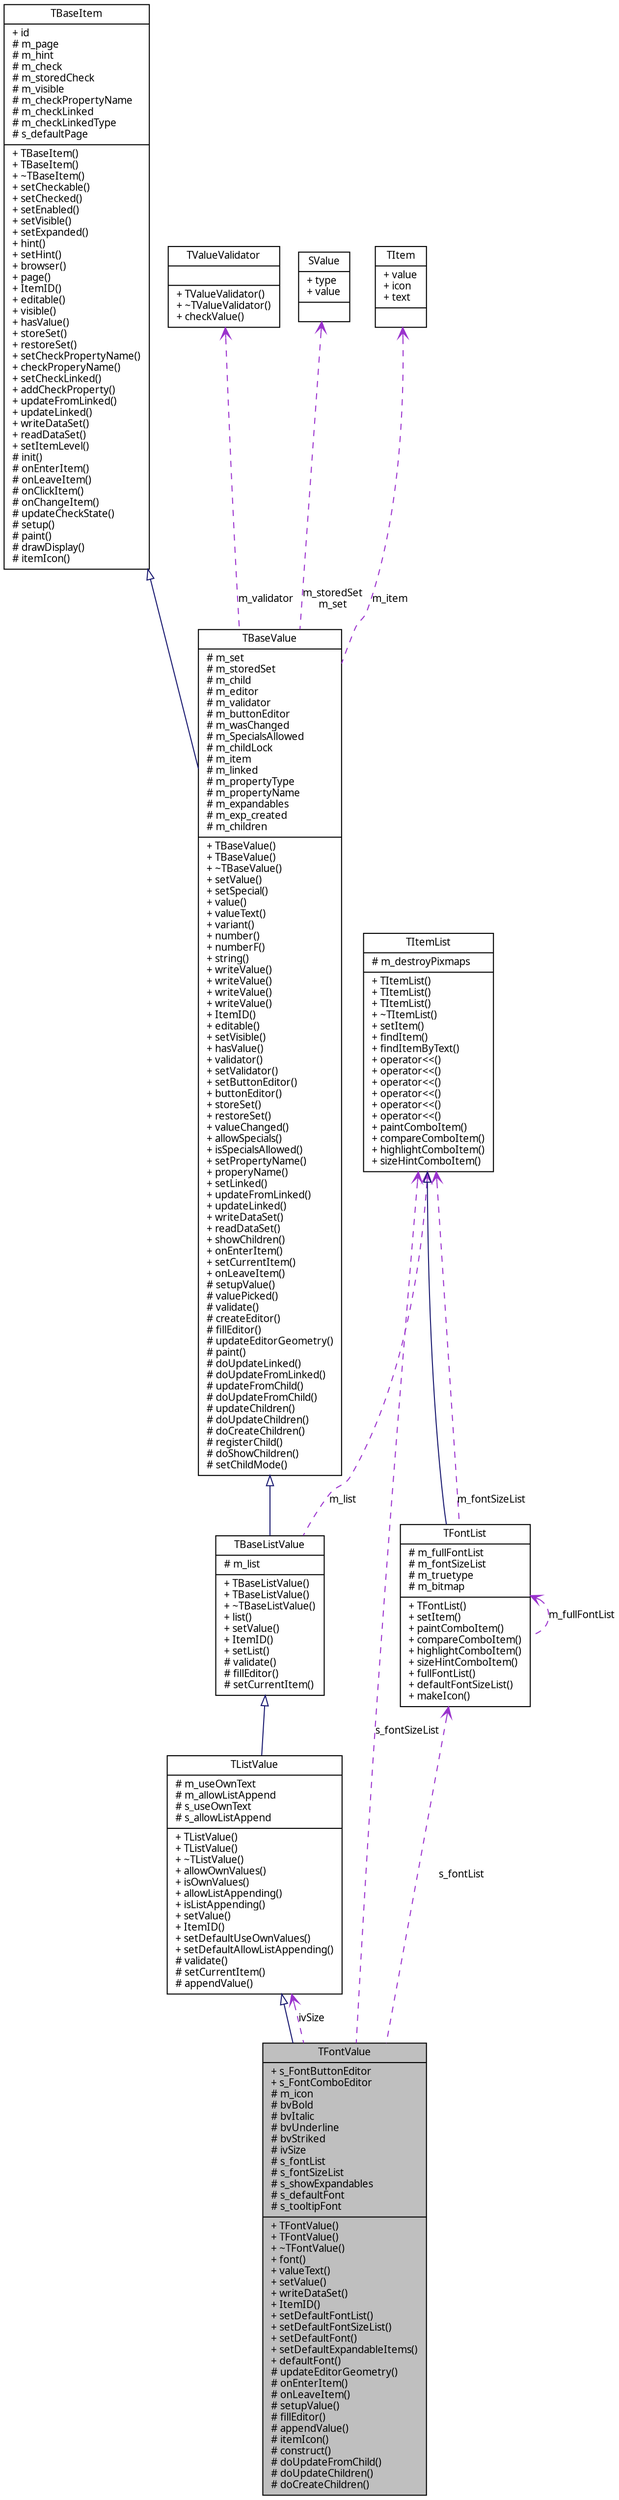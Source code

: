 digraph G
{
  edge [fontname="FreeSans.ttf",fontsize=10,labelfontname="FreeSans.ttf",labelfontsize=10];
  node [fontname="FreeSans.ttf",fontsize=10,shape=record];
  Node1 [label="{TFontValue\n|+ s_FontButtonEditor\l+ s_FontComboEditor\l# m_icon\l# bvBold\l# bvItalic\l# bvUnderline\l# bvStriked\l# ivSize\l# s_fontList\l# s_fontSizeList\l# s_showExpandables\l# s_defaultFont\l# s_tooltipFont\l|+ TFontValue()\l+ TFontValue()\l+ ~TFontValue()\l+ font()\l+ valueText()\l+ setValue()\l+ writeDataSet()\l+ ItemID()\l+ setDefaultFontList()\l+ setDefaultFontSizeList()\l+ setDefaultFont()\l+ setDefaultExpandableItems()\l+ defaultFont()\l# updateEditorGeometry()\l# onEnterItem()\l# onLeaveItem()\l# setupValue()\l# fillEditor()\l# appendValue()\l# itemIcon()\l# construct()\l# doUpdateFromChild()\l# doUpdateChildren()\l# doCreateChildren()\l}",height=0.2,width=0.4,color="black", fillcolor="grey75", style="filled" fontcolor="black"];
  Node2 -> Node1 [dir=back,color="midnightblue",fontsize=10,style="solid",arrowtail="empty",fontname="FreeSans.ttf"];
  Node2 [label="{TListValue\n|# m_useOwnText\l# m_allowListAppend\l# s_useOwnText\l# s_allowListAppend\l|+ TListValue()\l+ TListValue()\l+ ~TListValue()\l+ allowOwnValues()\l+ isOwnValues()\l+ allowListAppending()\l+ isListAppending()\l+ setValue()\l+ ItemID()\l+ setDefaultUseOwnValues()\l+ setDefaultAllowListAppending()\l# validate()\l# setCurrentItem()\l# appendValue()\l}",height=0.2,width=0.4,color="black", fillcolor="white", style="filled",URL="$classTListValue.html",tooltip="Represents common value item with list support. May be used directly with TItemList..."];
  Node3 -> Node2 [dir=back,color="midnightblue",fontsize=10,style="solid",arrowtail="empty",fontname="FreeSans.ttf"];
  Node3 [label="{TBaseListValue\n|# m_list\l|+ TBaseListValue()\l+ TBaseListValue()\l+ ~TBaseListValue()\l+ list()\l+ setValue()\l+ ItemID()\l+ setList()\l# validate()\l# fillEditor()\l# setCurrentItem()\l}",height=0.2,width=0.4,color="black", fillcolor="white", style="filled",URL="$classTBaseListValue.html",tooltip="Represents abstract value item with list support. Should not be used directly."];
  Node4 -> Node3 [dir=back,color="midnightblue",fontsize=10,style="solid",arrowtail="empty",fontname="FreeSans.ttf"];
  Node4 [label="{TBaseValue\n|# m_set\l# m_storedSet\l# m_child\l# m_editor\l# m_validator\l# m_buttonEditor\l# m_wasChanged\l# m_SpecialsAllowed\l# m_childLock\l# m_item\l# m_linked\l# m_propertyType\l# m_propertyName\l# m_expandables\l# m_exp_created\l# m_children\l|+ TBaseValue()\l+ TBaseValue()\l+ ~TBaseValue()\l+ setValue()\l+ setSpecial()\l+ value()\l+ valueText()\l+ variant()\l+ number()\l+ numberF()\l+ string()\l+ writeValue()\l+ writeValue()\l+ writeValue()\l+ writeValue()\l+ ItemID()\l+ editable()\l+ setVisible()\l+ hasValue()\l+ validator()\l+ setValidator()\l+ setButtonEditor()\l+ buttonEditor()\l+ storeSet()\l+ restoreSet()\l+ valueChanged()\l+ allowSpecials()\l+ isSpecialsAllowed()\l+ setPropertyName()\l+ properyName()\l+ setLinked()\l+ updateFromLinked()\l+ updateLinked()\l+ writeDataSet()\l+ readDataSet()\l+ showChildren()\l+ onEnterItem()\l+ setCurrentItem()\l+ onLeaveItem()\l# setupValue()\l# valuePicked()\l# validate()\l# createEditor()\l# fillEditor()\l# updateEditorGeometry()\l# paint()\l# doUpdateLinked()\l# doUpdateFromLinked()\l# updateFromChild()\l# doUpdateFromChild()\l# updateChildren()\l# doUpdateChildren()\l# doCreateChildren()\l# registerChild()\l# doShowChildren()\l# setChildMode()\l}",height=0.2,width=0.4,color="black", fillcolor="white", style="filled",URL="$classTBaseValue.html",tooltip="A base class for items which provide editable values. Internally it provides support..."];
  Node5 -> Node4 [dir=back,color="midnightblue",fontsize=10,style="solid",arrowtail="empty",fontname="FreeSans.ttf"];
  Node5 [label="{TBaseItem\n|+ id\l# m_page\l# m_hint\l# m_check\l# m_storedCheck\l# m_visible\l# m_checkPropertyName\l# m_checkLinked\l# m_checkLinkedType\l# s_defaultPage\l|+ TBaseItem()\l+ TBaseItem()\l+ ~TBaseItem()\l+ setCheckable()\l+ setChecked()\l+ setEnabled()\l+ setVisible()\l+ setExpanded()\l+ hint()\l+ setHint()\l+ browser()\l+ page()\l+ ItemID()\l+ editable()\l+ visible()\l+ hasValue()\l+ storeSet()\l+ restoreSet()\l+ setCheckPropertyName()\l+ checkProperyName()\l+ setCheckLinked()\l+ addCheckProperty()\l+ updateFromLinked()\l+ updateLinked()\l+ writeDataSet()\l+ readDataSet()\l+ setItemLevel()\l# init()\l# onEnterItem()\l# onLeaveItem()\l# onClickItem()\l# onChangeItem()\l# updateCheckState()\l# setup()\l# paint()\l# drawDisplay()\l# itemIcon()\l}",height=0.2,width=0.4,color="black", fillcolor="white", style="filled",URL="$classTBaseItem.html",tooltip="A base class for Value Browser items. Should not be used directly."];
  Node6 -> Node4 [dir=back,color="darkorchid3",fontsize=10,style="dashed",label="m_validator",arrowtail="open",fontname="FreeSans.ttf"];
  Node6 [label="{TValueValidator\n||+ TValueValidator()\l+ ~TValueValidator()\l+ checkValue()\l}",height=0.2,width=0.4,color="black", fillcolor="white", style="filled",URL="$classTValueValidator.html",tooltip="Abstract class which is used as the base for all value validators."];
  Node7 -> Node4 [dir=back,color="darkorchid3",fontsize=10,style="dashed",label="m_storedSet\nm_set",arrowtail="open",fontname="FreeSans.ttf"];
  Node7 [label="{SValue\n|+ type\l+ value\l|}",height=0.2,width=0.4,color="black", fillcolor="white", style="filled",URL="$structSValue.html",tooltip="Struct SValue holds a value as QVariant and its flags."];
  Node8 -> Node4 [dir=back,color="darkorchid3",fontsize=10,style="dashed",label="m_item",arrowtail="open",fontname="FreeSans.ttf"];
  Node8 [label="{TItem\n|+ value\l+ icon\l+ text\l|}",height=0.2,width=0.4,color="black", fillcolor="white", style="filled",URL="$classTItem.html",tooltip="A common item representing one item in drop-down list of value editor."];
  Node9 -> Node3 [dir=back,color="darkorchid3",fontsize=10,style="dashed",label="m_list",arrowtail="open",fontname="FreeSans.ttf"];
  Node9 [label="{TItemList\n|# m_destroyPixmaps\l|+ TItemList()\l+ TItemList()\l+ TItemList()\l+ ~TItemList()\l+ setItem()\l+ findItem()\l+ findItemByText()\l+ operator\<\<()\l+ operator\<\<()\l+ operator\<\<()\l+ operator\<\<()\l+ operator\<\<()\l+ operator\<\<()\l+ paintComboItem()\l+ compareComboItem()\l+ highlightComboItem()\l+ sizeHintComboItem()\l}",height=0.2,width=0.4,color="black", fillcolor="white", style="filled",URL="$classTItemList.html",tooltip="A common list of TItem items."];
  Node2 -> Node1 [dir=back,color="darkorchid3",fontsize=10,style="dashed",label="ivSize",arrowtail="open",fontname="FreeSans.ttf"];
  Node10 -> Node1 [dir=back,color="darkorchid3",fontsize=10,style="dashed",label="s_fontList",arrowtail="open",fontname="FreeSans.ttf"];
  Node10 [label="{TFontList\n|# m_fullFontList\l# m_fontSizeList\l# m_truetype\l# m_bitmap\l|+ TFontList()\l+ setItem()\l+ paintComboItem()\l+ compareComboItem()\l+ highlightComboItem()\l+ sizeHintComboItem()\l+ fullFontList()\l+ defaultFontSizeList()\l+ makeIcon()\l}",height=0.2,width=0.4,color="black", fillcolor="white", style="filled",URL="$classTFontList.html",tooltip="A common list of font values."];
  Node9 -> Node10 [dir=back,color="midnightblue",fontsize=10,style="solid",arrowtail="empty",fontname="FreeSans.ttf"];
  Node10 -> Node10 [dir=back,color="darkorchid3",fontsize=10,style="dashed",label="m_fullFontList",arrowtail="open",fontname="FreeSans.ttf"];
  Node9 -> Node10 [dir=back,color="darkorchid3",fontsize=10,style="dashed",label="m_fontSizeList",arrowtail="open",fontname="FreeSans.ttf"];
  Node9 -> Node1 [dir=back,color="darkorchid3",fontsize=10,style="dashed",label="s_fontSizeList",arrowtail="open",fontname="FreeSans.ttf"];
}
